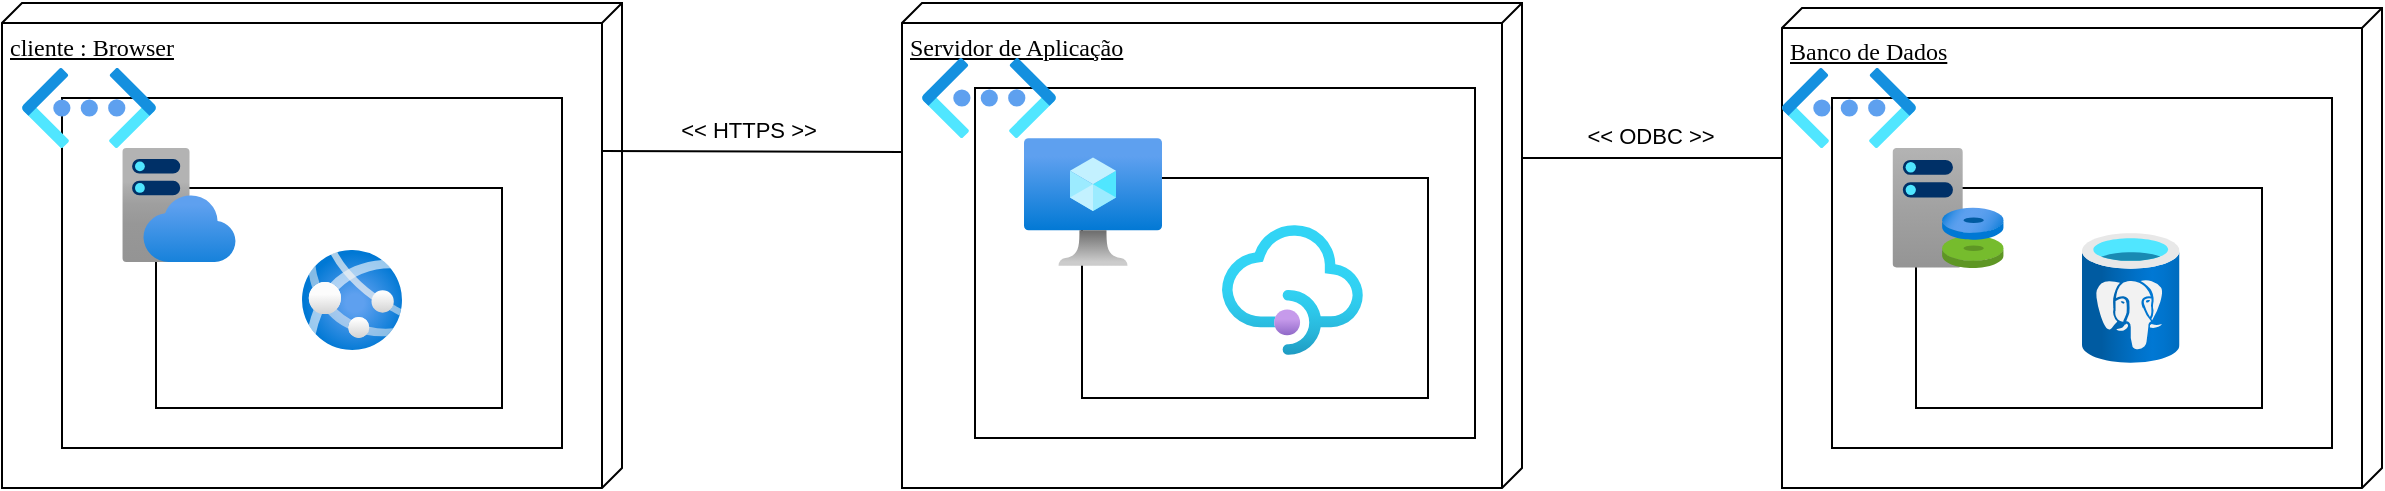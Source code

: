 <mxfile version="24.7.12">
  <diagram name="Page-1" id="5f0bae14-7c28-e335-631c-24af17079c00">
    <mxGraphModel dx="1674" dy="772" grid="1" gridSize="10" guides="1" tooltips="1" connect="1" arrows="1" fold="1" page="1" pageScale="1" pageWidth="1100" pageHeight="850" background="none" math="0" shadow="0">
      <root>
        <mxCell id="0" />
        <mxCell id="1" parent="0" />
        <mxCell id="39150e848f15840c-1" value="cliente : Browser" style="verticalAlign=top;align=left;spacingTop=8;spacingLeft=2;spacingRight=12;shape=cube;size=10;direction=south;fontStyle=4;html=1;rounded=0;shadow=0;comic=0;labelBackgroundColor=none;strokeWidth=1;fontFamily=Verdana;fontSize=12" parent="1" vertex="1">
          <mxGeometry x="60" y="97.5" width="310" height="242.5" as="geometry" />
        </mxCell>
        <mxCell id="CMhQ_JP-druBH5E0zMsn-10" value="" style="rounded=0;whiteSpace=wrap;html=1;" vertex="1" parent="1">
          <mxGeometry x="90" y="145" width="250" height="175" as="geometry" />
        </mxCell>
        <mxCell id="39150e848f15840c-2" value="Servidor de Aplicação" style="verticalAlign=top;align=left;spacingTop=8;spacingLeft=2;spacingRight=12;shape=cube;size=10;direction=south;fontStyle=4;html=1;rounded=0;shadow=0;comic=0;labelBackgroundColor=none;strokeWidth=1;fontFamily=Verdana;fontSize=12" parent="1" vertex="1">
          <mxGeometry x="510" y="97.5" width="310" height="242.5" as="geometry" />
        </mxCell>
        <mxCell id="39150e848f15840c-3" value="Banco de Dados" style="verticalAlign=top;align=left;spacingTop=8;spacingLeft=2;spacingRight=12;shape=cube;size=10;direction=south;fontStyle=4;html=1;rounded=0;shadow=0;comic=0;labelBackgroundColor=none;strokeWidth=1;fontFamily=Verdana;fontSize=12" parent="1" vertex="1">
          <mxGeometry x="950" y="100" width="300" height="240" as="geometry" />
        </mxCell>
        <mxCell id="CMhQ_JP-druBH5E0zMsn-8" value="" style="image;aspect=fixed;html=1;points=[];align=center;fontSize=12;image=img/lib/azure2/networking/Virtual_Networks_Classic.svg;" vertex="1" parent="1">
          <mxGeometry x="70" y="130" width="67" height="40" as="geometry" />
        </mxCell>
        <mxCell id="CMhQ_JP-druBH5E0zMsn-11" value="" style="rounded=0;whiteSpace=wrap;html=1;" vertex="1" parent="1">
          <mxGeometry x="137" y="190" width="173" height="110" as="geometry" />
        </mxCell>
        <mxCell id="CMhQ_JP-druBH5E0zMsn-3" value="" style="image;aspect=fixed;html=1;points=[];align=center;fontSize=12;image=img/lib/azure2/app_services/App_Service_Plans.svg;" vertex="1" parent="1">
          <mxGeometry x="120" y="170" width="57" height="57" as="geometry" />
        </mxCell>
        <mxCell id="CMhQ_JP-druBH5E0zMsn-1" value="" style="image;aspect=fixed;html=1;points=[];align=center;fontSize=12;image=img/lib/azure2/app_services/App_Services.svg;" vertex="1" parent="1">
          <mxGeometry x="210" y="221" width="50" height="50" as="geometry" />
        </mxCell>
        <mxCell id="CMhQ_JP-druBH5E0zMsn-12" value="" style="rounded=0;whiteSpace=wrap;html=1;" vertex="1" parent="1">
          <mxGeometry x="546.5" y="140" width="250" height="175" as="geometry" />
        </mxCell>
        <mxCell id="CMhQ_JP-druBH5E0zMsn-13" value="" style="image;aspect=fixed;html=1;points=[];align=center;fontSize=12;image=img/lib/azure2/networking/Virtual_Networks_Classic.svg;" vertex="1" parent="1">
          <mxGeometry x="520" y="125" width="67" height="40" as="geometry" />
        </mxCell>
        <mxCell id="CMhQ_JP-druBH5E0zMsn-14" value="" style="rounded=0;whiteSpace=wrap;html=1;" vertex="1" parent="1">
          <mxGeometry x="600" y="185" width="173" height="110" as="geometry" />
        </mxCell>
        <mxCell id="CMhQ_JP-druBH5E0zMsn-5" value="" style="image;aspect=fixed;html=1;points=[];align=center;fontSize=12;image=img/lib/azure2/compute/Virtual_Machine.svg;" vertex="1" parent="1">
          <mxGeometry x="571" y="165" width="69" height="64" as="geometry" />
        </mxCell>
        <mxCell id="CMhQ_JP-druBH5E0zMsn-2" value="" style="image;aspect=fixed;html=1;points=[];align=center;fontSize=12;image=img/lib/azure2/app_services/API_Management_Services.svg;" vertex="1" parent="1">
          <mxGeometry x="670" y="208.5" width="70.43" height="65" as="geometry" />
        </mxCell>
        <mxCell id="CMhQ_JP-druBH5E0zMsn-15" value="" style="rounded=0;whiteSpace=wrap;html=1;" vertex="1" parent="1">
          <mxGeometry x="975" y="145" width="250" height="175" as="geometry" />
        </mxCell>
        <mxCell id="CMhQ_JP-druBH5E0zMsn-16" value="" style="image;aspect=fixed;html=1;points=[];align=center;fontSize=12;image=img/lib/azure2/networking/Virtual_Networks_Classic.svg;" vertex="1" parent="1">
          <mxGeometry x="950" y="130" width="67" height="40" as="geometry" />
        </mxCell>
        <mxCell id="CMhQ_JP-druBH5E0zMsn-17" value="" style="rounded=0;whiteSpace=wrap;html=1;" vertex="1" parent="1">
          <mxGeometry x="1017" y="190" width="173" height="110" as="geometry" />
        </mxCell>
        <mxCell id="CMhQ_JP-druBH5E0zMsn-4" value="" style="image;aspect=fixed;html=1;points=[];align=center;fontSize=12;image=img/lib/azure2/azure_stack/Capacity.svg;" vertex="1" parent="1">
          <mxGeometry x="1005.25" y="170" width="55.59" height="60" as="geometry" />
        </mxCell>
        <mxCell id="CMhQ_JP-druBH5E0zMsn-6" value="" style="image;aspect=fixed;html=1;points=[];align=center;fontSize=12;image=img/lib/azure2/databases/Azure_Database_PostgreSQL_Server.svg;" vertex="1" parent="1">
          <mxGeometry x="1100" y="212.5" width="48.75" height="65" as="geometry" />
        </mxCell>
        <mxCell id="CMhQ_JP-druBH5E0zMsn-19" value="" style="endArrow=none;html=1;rounded=0;" edge="1" parent="1">
          <mxGeometry width="50" height="50" relative="1" as="geometry">
            <mxPoint x="360" y="171.5" as="sourcePoint" />
            <mxPoint x="510" y="172" as="targetPoint" />
          </mxGeometry>
        </mxCell>
        <mxCell id="CMhQ_JP-druBH5E0zMsn-20" value="&amp;lt;&amp;lt; HTTPS &amp;gt;&amp;gt;" style="edgeLabel;html=1;align=center;verticalAlign=middle;resizable=0;points=[];" vertex="1" connectable="0" parent="CMhQ_JP-druBH5E0zMsn-19">
          <mxGeometry x="-0.138" y="-2" relative="1" as="geometry">
            <mxPoint x="8" y="-13" as="offset" />
          </mxGeometry>
        </mxCell>
        <mxCell id="CMhQ_JP-druBH5E0zMsn-21" value="" style="endArrow=none;html=1;rounded=0;" edge="1" parent="1">
          <mxGeometry width="50" height="50" relative="1" as="geometry">
            <mxPoint x="820" y="175" as="sourcePoint" />
            <mxPoint x="950" y="175" as="targetPoint" />
          </mxGeometry>
        </mxCell>
        <mxCell id="CMhQ_JP-druBH5E0zMsn-22" value="&amp;lt;&amp;lt; ODBC &amp;gt;&amp;gt;" style="edgeLabel;html=1;align=center;verticalAlign=middle;resizable=0;points=[];" vertex="1" connectable="0" parent="CMhQ_JP-druBH5E0zMsn-21">
          <mxGeometry x="-0.138" y="-2" relative="1" as="geometry">
            <mxPoint x="8" y="-13" as="offset" />
          </mxGeometry>
        </mxCell>
      </root>
    </mxGraphModel>
  </diagram>
</mxfile>
